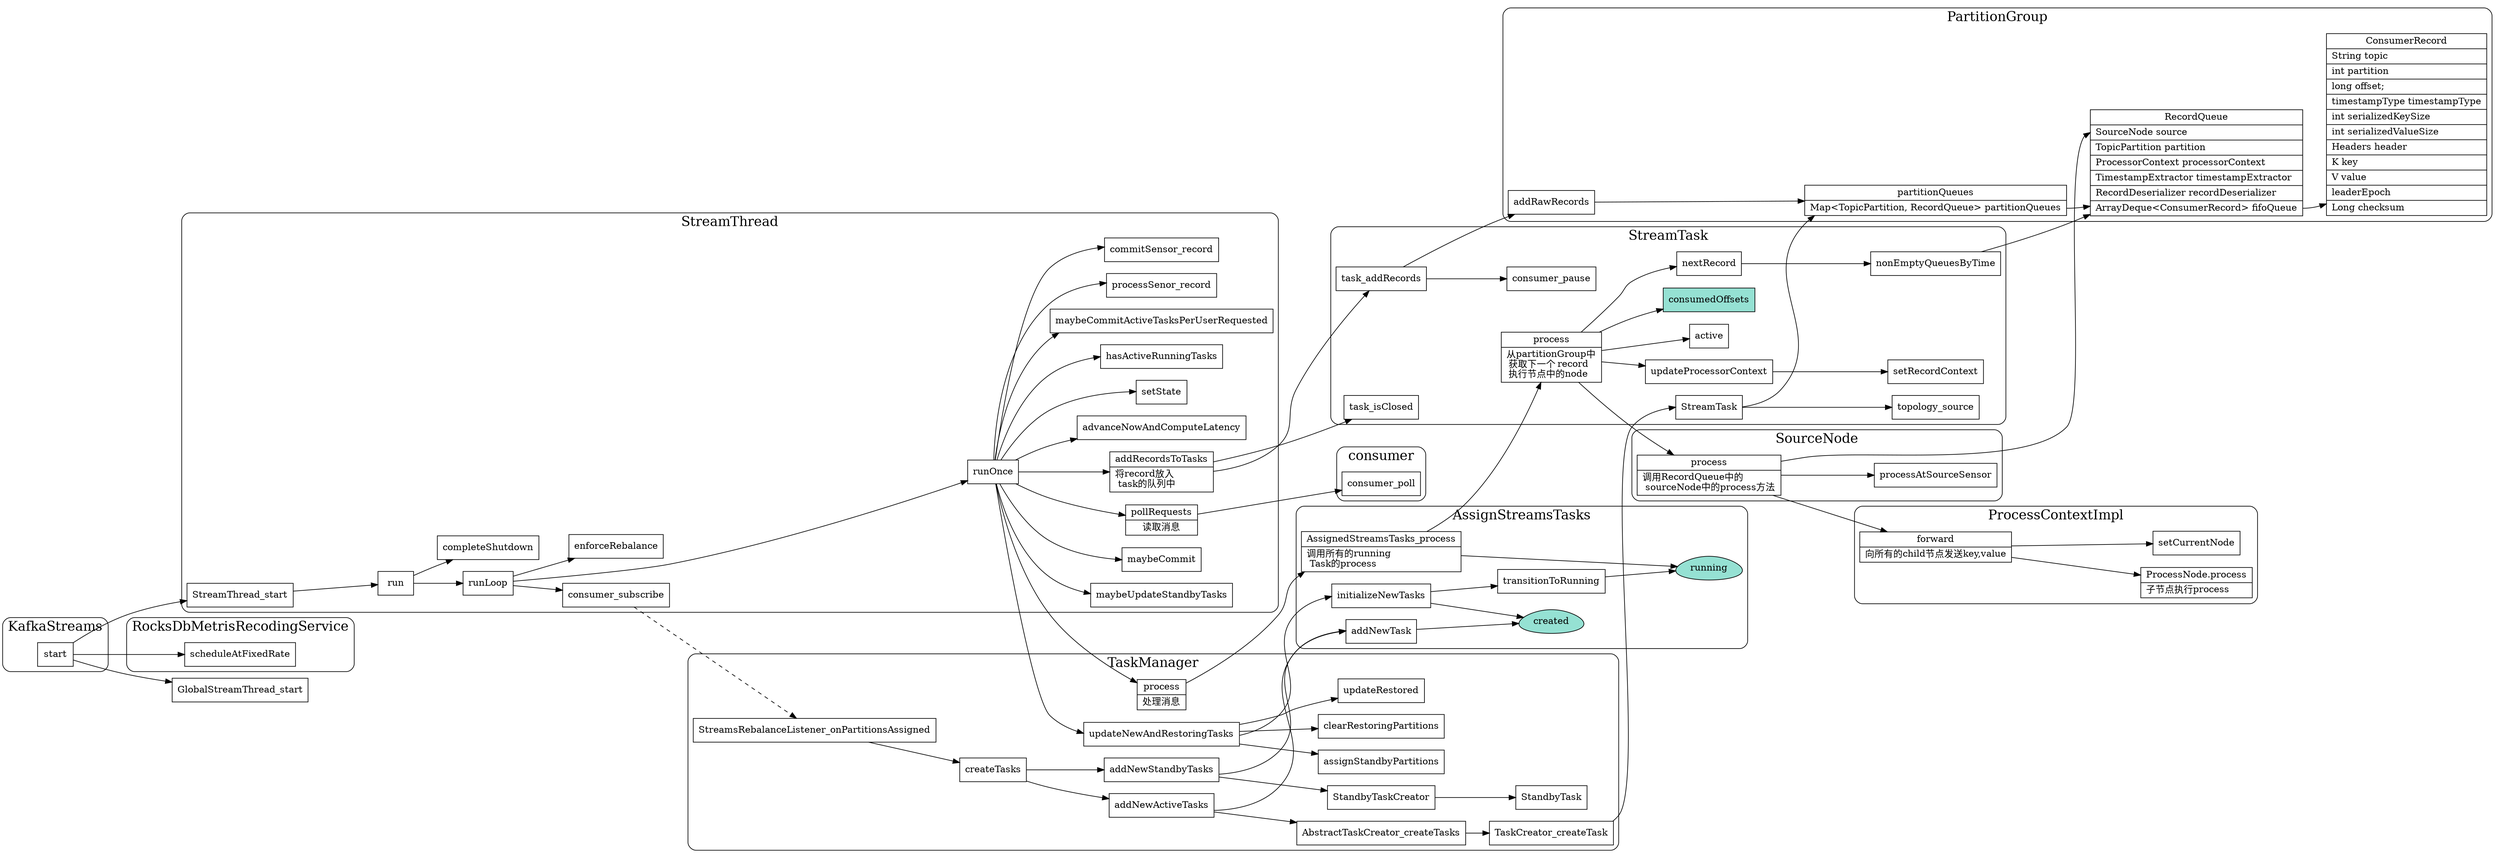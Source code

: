digraph streamStart {
  node[shape=box;];
  newrank=true;
  rankdir=LR;


  subgraph cluster_PartitionGroup {
    graph[label="PartitionGroup";fontsize=20;style=rounded];
    partitionQueues[
      shape="record";
      label="{{
        partitionQueues|
        <rq> Map\<TopicPartition, RecordQueue\> partitionQueues\l
      }}";
    ];
    RecordQueue[
      shape="record";
      label="{{
        RecordQueue|
        <sourceNode> SourceNode source\l|
        TopicPartition partition\l|
        ProcessorContext processorContext\l|
        TimestampExtractor timestampExtractor\l|
        RecordDeserializer recordDeserializer \l|
        <cr> ArrayDeque\<ConsumerRecord\> fifoQueue\l
      }}";
    ];
    ConsumerRecord[
      shape="record";
      label="{{
        ConsumerRecord|
        String topic\l|
        int partition\l|
        long offset;\l|
        timestampType timestampType\l|
        int serializedKeySize\l|
        int serializedValueSize\l|
        Headers header\l|
        K key\l|
        V value\l|
        leaderEpoch \l|
        Long checksum\l
      }}";
    ];
    RecordQueue:cr -> ConsumerRecord;
    partitionQueues:rq -> RecordQueue;
    addRawRecords -> partitionQueues;
  };
  subgraph cluster_ProcessContext {
    graph[label="ProcessContextImpl";fontsize=20;style=rounded];
    context_forward[
      shape="record";
      label="{{
        forward|
        向所有的child节点发送key,value\l
      }}";
    ];
    child_process[
      shape="record";
      label="{{
        ProcessNode.process|
        子节点执行process\l
      }}";
    ];
    context_forward -> {
      setCurrentNode
      child_process;
    };
  };

  subgraph cluster_SourceNode {
    graph[label="SourceNode";fontsize=20;style=rounded];
    curNode_process ;
    curNode_process[
      shape="record";
      label="{{
        process|
        调用RecordQueue中的\l 
        sourceNode中的process方法\l
      }}";
    ];
    curNode_process -> {
      context_forward;
      processAtSourceSensor;
    };
  };
  curNode_process -> RecordQueue:sourceNode;
  subgraph cluster_StreamTask {
    graph[label="StreamTask";fontsize=20;style=rounded];
    consumedOffsets[
      fillcolor="#95e1d3";
      style=filled;
      shape="record";
      label="{{
        consumedOffsets
      }}";
    ];
    task_process[
      shape="record";
      label="{{
        process|
        从partitionGroup中\l 
        获取下一个 record\l 
        执行节点中的node\l
      }}";
    ];
    task_addRecords;
    task_isClosed;
    task_addRecords -> {
      addRawRecords;
      consumer_pause;
    }
    task_process -> nextRecord;
    nextRecord -> nonEmptyQueuesByTime -> RecordQueue;
    task_process -> {
      updateProcessorContext;
      consumedOffsets;
      curNode_process;
      active;
    }
    updateProcessorContext -> {setRecordContext;}
    StreamTask -> {
      topology_source;
      partitionQueues;
    }
  };

  subgraph cluster_AssignStreamsTasks {
    graph[label="AssignStreamsTasks";fontsize=20;style=rounded];
    running[shape=egg; fillcolor="#95e1d3"; style=filled;];
    created[shape=egg; fillcolor="#95e1d3"; style=filled;];
    AssignedStreamsTasks_process[
      shape="record";
      label="{{
        AssignedStreamsTasks_process|
        调用所有的running\l 
        Task的process\l
      }}";
    ];

    AssignedStreamsTasks_process -> {
      task_process;
      running;
    }
    transitionToRunning -> running;
    initializeNewTasks -> transitionToRunning;
    initializeNewTasks -> created;
    addNewTask -> created;
  };

  subgraph cluster_TaskManager{
    graph[label="TaskManager";fontsize=20;style=rounded];
    taskmanager_process[
      shape="record";
      label="{{
        process|
        处理消息
      }}";
    ];
    taskmanager_process -> AssignedStreamsTasks_process
    updateNewAndRestoringTasks -> {
      initializeNewTasks;
      clearRestoringPartitions;
      updateRestored;
      assignStandbyPartitions;
    }
    addNewActiveTasks -> AbstractTaskCreator_createTasks -> TaskCreator_createTask -> StreamTask;
    addNewStandbyTasks -> StandbyTaskCreator -> StandbyTask;
    createTasks -> {addNewActiveTasks;addNewStandbyTasks} -> addNewTask;
    StreamsRebalanceListener_onPartitionsAssigned -> createTasks;
  };

  subgraph cluster_StreamThread {
    graph[label="StreamThread";fontsize=20;style=rounded];
    pollRequests[
      shape="record";
      label="{{
        pollRequests|
        读取消息
      }}";
    ];
    addRecordsToTasks[
      shape="record";
      label="{{
        addRecordsToTasks|
        将record放入\l 
        task的队列中\l
      }}";
    ];
    StreamThread_start -> run -> {
      runLoop;
      completeShutdown;
    };
    runLoop -> {
      runOnce;
      consumer_subscribe;
      enforceRebalance;
    };
    consumer_subscribe -> StreamsRebalanceListener_onPartitionsAssigned[style=dashed];

    runOnce -> {
      pollRequests;
      advanceNowAndComputeLatency;
      addRecordsToTasks;
      setState;
      hasActiveRunningTasks;
      maybeCommitActiveTasksPerUserRequested;
      processSenor_record;
      commitSensor_record;
      maybeUpdateStandbyTasks;
      maybeCommit;
      taskmanager_process;
      updateNewAndRestoringTasks;
    };
    addRecordsToTasks -> {
      task_addRecords;
      task_isClosed;
    }
  };
  pollRequests -> consumer_poll;
  subgraph cluster_consumer {
    graph[label="consumer";fontsize=20;style=rounded];
    consumer_poll;
    consumer_subscribe;
    consumer_pause;
  };

  subgraph cluster_RocksDbMetrisRecodingService {
    graph[label="RocksDbMetrisRecodingService";fontsize=20;style=rounded];
    scheduleAtFixedRate;
  };

  subgraph cluster_KafkaStreams {
    graph[label="KafkaStreams";fontsize=20;style=rounded];
    start;
  };

  start -> {
    StreamThread_start;
    GlobalStreamThread_start;
    scheduleAtFixedRate;
  };
}
